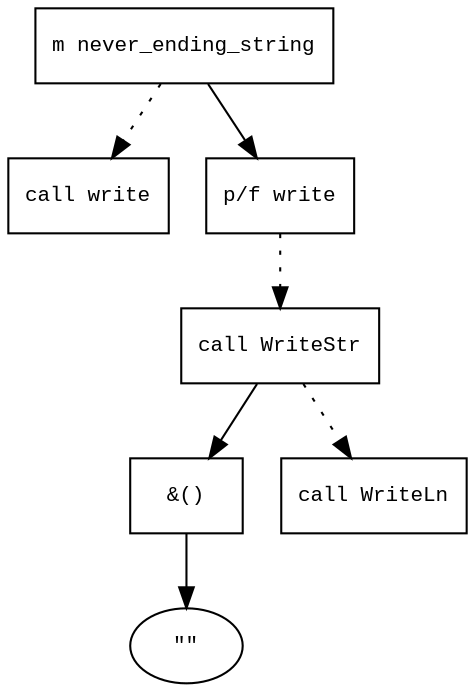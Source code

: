 digraph AST {
  graph [fontname="Times New Roman",fontsize=10];
  node  [fontname="Courier New",fontsize=10];
  edge  [fontname="Times New Roman",fontsize=10];

  node0 [label="m never_ending_string",shape=box];
  node14 [label="call write",shape=box];
  node0 -> node14 [style=dotted];
  node4 [label="p/f write",shape=box];
  node6 [label="call WriteStr",shape=box];
  node8 [label="&()",shape=box];
  node7 [label="\"\"",shape=ellipse];
  node8->node7;
  node6->node8;
  node4 -> node6 [style=dotted];
  node11 [label="call WriteLn",shape=box];
  node6 -> node11 [style=dotted];
  node0 -> node4;
}
